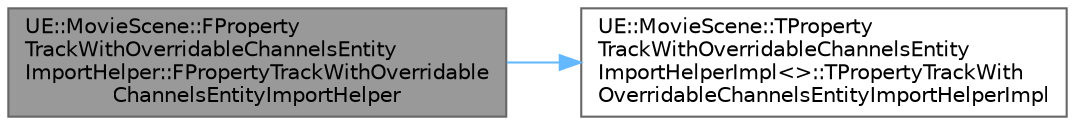 digraph "UE::MovieScene::FPropertyTrackWithOverridableChannelsEntityImportHelper::FPropertyTrackWithOverridableChannelsEntityImportHelper"
{
 // INTERACTIVE_SVG=YES
 // LATEX_PDF_SIZE
  bgcolor="transparent";
  edge [fontname=Helvetica,fontsize=10,labelfontname=Helvetica,labelfontsize=10];
  node [fontname=Helvetica,fontsize=10,shape=box,height=0.2,width=0.4];
  rankdir="LR";
  Node1 [id="Node000001",label="UE::MovieScene::FProperty\lTrackWithOverridableChannelsEntity\lImportHelper::FPropertyTrackWithOverridable\lChannelsEntityImportHelper",height=0.2,width=0.4,color="gray40", fillcolor="grey60", style="filled", fontcolor="black",tooltip=" "];
  Node1 -> Node2 [id="edge1_Node000001_Node000002",color="steelblue1",style="solid",tooltip=" "];
  Node2 [id="Node000002",label="UE::MovieScene::TProperty\lTrackWithOverridableChannelsEntity\lImportHelperImpl\<\>::TPropertyTrackWith\lOverridableChannelsEntityImportHelperImpl",height=0.2,width=0.4,color="grey40", fillcolor="white", style="filled",URL="$d4/d9b/structUE_1_1MovieScene_1_1TPropertyTrackWithOverridableChannelsEntityImportHelperImpl_3_4.html#a225ee2f2500940952f351cdd3045ec40",tooltip=" "];
}
